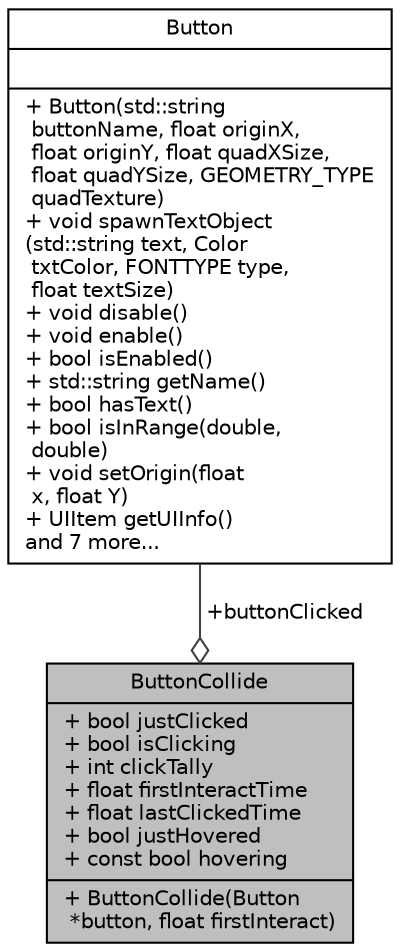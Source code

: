 digraph "ButtonCollide"
{
 // LATEX_PDF_SIZE
  edge [fontname="Helvetica",fontsize="10",labelfontname="Helvetica",labelfontsize="10"];
  node [fontname="Helvetica",fontsize="10",shape=record];
  Node1 [label="{ButtonCollide\n|+ bool justClicked\l+ bool isClicking\l+ int clickTally\l+ float firstInteractTime\l+ float lastClickedTime\l+ bool justHovered\l+ const bool hovering\l|+  ButtonCollide(Button\l *button, float firstInteract)\l}",height=0.2,width=0.4,color="black", fillcolor="grey75", style="filled", fontcolor="black",tooltip=" "];
  Node2 -> Node1 [color="grey25",fontsize="10",style="solid",label=" +buttonClicked" ,arrowhead="odiamond",fontname="Helvetica"];
  Node2 [label="{Button\n||+  Button(std::string\l buttonName, float originX,\l float originY, float quadXSize,\l float quadYSize, GEOMETRY_TYPE\l quadTexture)\l+ void spawnTextObject\l(std::string text, Color\l txtColor, FONTTYPE type,\l float textSize)\l+ void disable()\l+ void enable()\l+ bool isEnabled()\l+ std::string getName()\l+ bool hasText()\l+ bool isInRange(double,\l double)\l+ void setOrigin(float\l x, float Y)\l+ UIItem getUIInfo()\land 7 more...\l}",height=0.2,width=0.4,color="black", fillcolor="white", style="filled",URL="$class_button.html",tooltip="Buttons creatable for UI. Used by ButtonManager."];
}
